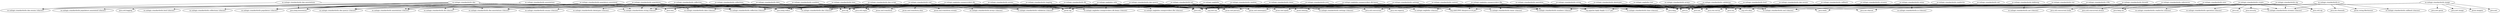 digraph "classes" {
    // Path: /home/rsearls/j1/Resteasy/eagledns/target/classes
   "se.unlogic.eagledns"                              -> "java.io";
   "se.unlogic.eagledns"                              -> "java.lang";
   "se.unlogic.eagledns"                              -> "java.lang.reflect";
   "se.unlogic.eagledns"                              -> "java.net";
   "se.unlogic.eagledns"                              -> "java.rmi";
   "se.unlogic.eagledns"                              -> "java.rmi.registry";
   "se.unlogic.eagledns"                              -> "java.rmi.server";
   "se.unlogic.eagledns"                              -> "java.sql";
   "se.unlogic.eagledns"                              -> "java.util";
   "se.unlogic.eagledns"                              -> "java.util.concurrent";
   "se.unlogic.eagledns"                              -> "org.apache.log4j (log4j-1.2.17.jar)";
   "se.unlogic.eagledns"                              -> "org.xbill.DNS (dnsjava-2.0.8.jar)";
   "se.unlogic.eagledns"                              -> "se.unlogic.standardutils.reflection (classes)";
   "se.unlogic.eagledns"                              -> "se.unlogic.standardutils.settings (classes)";
   "se.unlogic.eagledns"                              -> "se.unlogic.standardutils.string (classes)";
   "se.unlogic.eagledns"                              -> "se.unlogic.standardutils.time (classes)";
   "se.unlogic.eagledns"                              -> "se.unlogic.standardutils.timer (classes)";
   "se.unlogic.eagledns.test"                         -> "java.io";
   "se.unlogic.eagledns.test"                         -> "java.lang";
   "se.unlogic.eagledns.test"                         -> "org.xbill.DNS (dnsjava-2.0.8.jar)";
   "se.unlogic.eagledns.utils"                        -> "java.io";
   "se.unlogic.eagledns.utils"                        -> "java.lang";
   "se.unlogic.eagledns.utils"                        -> "java.util";
   "se.unlogic.eagledns.utils"                        -> "javax.sql";
   "se.unlogic.eagledns.utils"                        -> "org.xbill.DNS (dnsjava-2.0.8.jar)";
   "se.unlogic.eagledns.utils"                        -> "se.unlogic.eagledns.zoneproviders.db.beans (classes)";
   "se.unlogic.eagledns.utils"                        -> "se.unlogic.eagledns.zoneproviders.file (classes)";
   "se.unlogic.eagledns.utils"                        -> "se.unlogic.standardutils.dao (classes)";
   "se.unlogic.eagledns.zoneproviders.db"             -> "java.io";
   "se.unlogic.eagledns.zoneproviders.db"             -> "java.lang";
   "se.unlogic.eagledns.zoneproviders.db"             -> "java.lang.reflect";
   "se.unlogic.eagledns.zoneproviders.db"             -> "java.sql";
   "se.unlogic.eagledns.zoneproviders.db"             -> "java.util";
   "se.unlogic.eagledns.zoneproviders.db"             -> "javax.sql";
   "se.unlogic.eagledns.zoneproviders.db"             -> "org.apache.log4j (log4j-1.2.17.jar)";
   "se.unlogic.eagledns.zoneproviders.db"             -> "org.xbill.DNS (dnsjava-2.0.8.jar)";
   "se.unlogic.eagledns.zoneproviders.db"             -> "se.unlogic.eagledns (classes)";
   "se.unlogic.eagledns.zoneproviders.db"             -> "se.unlogic.eagledns.zoneproviders.db.beans (classes)";
   "se.unlogic.eagledns.zoneproviders.db"             -> "se.unlogic.standardutils.dao (classes)";
   "se.unlogic.eagledns.zoneproviders.db"             -> "se.unlogic.standardutils.reflection (classes)";
   "se.unlogic.eagledns.zoneproviders.db.beans"       -> "java.io";
   "se.unlogic.eagledns.zoneproviders.db.beans"       -> "java.lang";
   "se.unlogic.eagledns.zoneproviders.db.beans"       -> "java.sql";
   "se.unlogic.eagledns.zoneproviders.db.beans"       -> "java.util";
   "se.unlogic.eagledns.zoneproviders.db.beans"       -> "org.w3c.dom";
   "se.unlogic.eagledns.zoneproviders.db.beans"       -> "org.xbill.DNS (dnsjava-2.0.8.jar)";
   "se.unlogic.eagledns.zoneproviders.db.beans"       -> "se.unlogic.eagledns (classes)";
   "se.unlogic.eagledns.zoneproviders.db.beans"       -> "se.unlogic.standardutils.dao.annotations (classes)";
   "se.unlogic.eagledns.zoneproviders.db.beans"       -> "se.unlogic.standardutils.xml (classes)";
   "se.unlogic.eagledns.zoneproviders.file"           -> "java.io";
   "se.unlogic.eagledns.zoneproviders.file"           -> "java.lang";
   "se.unlogic.eagledns.zoneproviders.file"           -> "java.net";
   "se.unlogic.eagledns.zoneproviders.file"           -> "java.util";
   "se.unlogic.eagledns.zoneproviders.file"           -> "org.apache.log4j (log4j-1.2.17.jar)";
   "se.unlogic.eagledns.zoneproviders.file"           -> "org.xbill.DNS (dnsjava-2.0.8.jar)";
   "se.unlogic.eagledns.zoneproviders.file"           -> "se.unlogic.eagledns (classes)";
   "se.unlogic.eagledns.zoneproviders.file"           -> "se.unlogic.standardutils.numbers (classes)";
   "se.unlogic.eagledns.zoneproviders.file"           -> "se.unlogic.standardutils.timer (classes)";
   "se.unlogic.standardutils.annotations"             -> "java.lang";
   "se.unlogic.standardutils.annotations"             -> "java.lang.annotation";
   "se.unlogic.standardutils.annotations"             -> "java.lang.reflect";
   "se.unlogic.standardutils.annotations"             -> "se.unlogic.standardutils.populators (classes)";
   "se.unlogic.standardutils.arrays"                  -> "java.lang";
   "se.unlogic.standardutils.bool"                    -> "java.lang";
   "se.unlogic.standardutils.callback"                -> "java.io";
   "se.unlogic.standardutils.callback"                -> "java.lang";
   "se.unlogic.standardutils.collections"             -> "java.lang";
   "se.unlogic.standardutils.collections"             -> "java.lang.reflect";
   "se.unlogic.standardutils.collections"             -> "java.util";
   "se.unlogic.standardutils.collections"             -> "se.unlogic.standardutils.dao.enums (classes)";
   "se.unlogic.standardutils.context"                 -> "java.lang";
   "se.unlogic.standardutils.context"                 -> "javax.naming";
   "se.unlogic.standardutils.crypto"                  -> "java.io";
   "se.unlogic.standardutils.crypto"                  -> "java.lang";
   "se.unlogic.standardutils.crypto"                  -> "java.lang.reflect";
   "se.unlogic.standardutils.crypto"                  -> "java.math";
   "se.unlogic.standardutils.crypto"                  -> "java.nio";
   "se.unlogic.standardutils.crypto"                  -> "java.nio.charset";
   "se.unlogic.standardutils.crypto"                  -> "java.security";
   "se.unlogic.standardutils.crypto"                  -> "java.util";
   "se.unlogic.standardutils.crypto"                  -> "java.util.zip";
   "se.unlogic.standardutils.crypto"                  -> "org.apache.log4j (log4j-1.2.17.jar)";
   "se.unlogic.standardutils.crypto"                  -> "se.unlogic.standardutils.operation (classes)";
   "se.unlogic.standardutils.crypto"                  -> "se.unlogic.standardutils.streams (classes)";
   "se.unlogic.standardutils.dao"                     -> "java.io";
   "se.unlogic.standardutils.dao"                     -> "java.lang";
   "se.unlogic.standardutils.dao"                     -> "java.lang.annotation";
   "se.unlogic.standardutils.dao"                     -> "java.lang.reflect";
   "se.unlogic.standardutils.dao"                     -> "java.sql";
   "se.unlogic.standardutils.dao"                     -> "java.util";
   "se.unlogic.standardutils.dao"                     -> "java.util.logging";
   "se.unlogic.standardutils.dao"                     -> "javax.sql";
   "se.unlogic.standardutils.dao"                     -> "se.unlogic.standardutils.annotations (classes)";
   "se.unlogic.standardutils.dao"                     -> "se.unlogic.standardutils.bool (classes)";
   "se.unlogic.standardutils.dao"                     -> "se.unlogic.standardutils.collections (classes)";
   "se.unlogic.standardutils.dao"                     -> "se.unlogic.standardutils.dao.annotations (classes)";
   "se.unlogic.standardutils.dao"                     -> "se.unlogic.standardutils.dao.enums (classes)";
   "se.unlogic.standardutils.dao"                     -> "se.unlogic.standardutils.dao.querys (classes)";
   "se.unlogic.standardutils.dao"                     -> "se.unlogic.standardutils.db (classes)";
   "se.unlogic.standardutils.dao"                     -> "se.unlogic.standardutils.numbers (classes)";
   "se.unlogic.standardutils.dao"                     -> "se.unlogic.standardutils.populators (classes)";
   "se.unlogic.standardutils.dao"                     -> "se.unlogic.standardutils.populators.annotated (classes)";
   "se.unlogic.standardutils.dao"                     -> "se.unlogic.standardutils.reflection (classes)";
   "se.unlogic.standardutils.dao"                     -> "se.unlogic.standardutils.string (classes)";
   "se.unlogic.standardutils.dao.annotations"         -> "java.lang";
   "se.unlogic.standardutils.dao.annotations"         -> "java.lang.annotation";
   "se.unlogic.standardutils.dao.annotations"         -> "se.unlogic.standardutils.dao.enums (classes)";
   "se.unlogic.standardutils.dao.enums"               -> "java.lang";
   "se.unlogic.standardutils.dao.querys"              -> "java.io";
   "se.unlogic.standardutils.dao.querys"              -> "java.lang";
   "se.unlogic.standardutils.dao.querys"              -> "java.math";
   "se.unlogic.standardutils.dao.querys"              -> "java.net";
   "se.unlogic.standardutils.dao.querys"              -> "java.sql";
   "se.unlogic.standardutils.dao.querys"              -> "java.util";
   "se.unlogic.standardutils.dao.querys"              -> "javax.sql";
   "se.unlogic.standardutils.dao.querys"              -> "se.unlogic.standardutils.dao (classes)";
   "se.unlogic.standardutils.dao.querys"              -> "se.unlogic.standardutils.db (classes)";
   "se.unlogic.standardutils.dao.script"              -> "java.io";
   "se.unlogic.standardutils.dao.script"              -> "java.lang";
   "se.unlogic.standardutils.dao.script"              -> "java.sql";
   "se.unlogic.standardutils.dao.script"              -> "java.util";
   "se.unlogic.standardutils.dao.script"              -> "java.util.regex";
   "se.unlogic.standardutils.dao.script"              -> "javax.sql";
   "se.unlogic.standardutils.dao.script"              -> "se.unlogic.standardutils.dao (classes)";
   "se.unlogic.standardutils.dao.script"              -> "se.unlogic.standardutils.dao.querys (classes)";
   "se.unlogic.standardutils.datatypes"               -> "java.io";
   "se.unlogic.standardutils.datatypes"               -> "java.lang";
   "se.unlogic.standardutils.datatypes"               -> "java.util";
   "se.unlogic.standardutils.date"                    -> "java.lang";
   "se.unlogic.standardutils.date"                    -> "java.sql";
   "se.unlogic.standardutils.date"                    -> "java.text";
   "se.unlogic.standardutils.date"                    -> "java.util";
   "se.unlogic.standardutils.date"                    -> "se.unlogic.standardutils.string (classes)";
   "se.unlogic.standardutils.db"                      -> "java.lang";
   "se.unlogic.standardutils.db"                      -> "java.sql";
   "se.unlogic.standardutils.db"                      -> "java.util";
   "se.unlogic.standardutils.db"                      -> "javax.naming";
   "se.unlogic.standardutils.db"                      -> "javax.sql";
   "se.unlogic.standardutils.enums"                   -> "java.lang";
   "se.unlogic.standardutils.enums"                   -> "java.lang.reflect";
   "se.unlogic.standardutils.enums"                   -> "java.util";
   "se.unlogic.standardutils.exec"                    -> "java.io";
   "se.unlogic.standardutils.exec"                    -> "java.lang";
   "se.unlogic.standardutils.exec"                    -> "se.unlogic.standardutils.readwrite (classes)";
   "se.unlogic.standardutils.hddtemp"                 -> "java.io";
   "se.unlogic.standardutils.hddtemp"                 -> "java.lang";
   "se.unlogic.standardutils.hddtemp"                 -> "java.net";
   "se.unlogic.standardutils.hddtemp"                 -> "java.util";
   "se.unlogic.standardutils.hddtemp"                 -> "org.w3c.dom";
   "se.unlogic.standardutils.hddtemp"                 -> "se.unlogic.standardutils.net (classes)";
   "se.unlogic.standardutils.hddtemp"                 -> "se.unlogic.standardutils.numbers (classes)";
   "se.unlogic.standardutils.hddtemp"                 -> "se.unlogic.standardutils.xml (classes)";
   "se.unlogic.standardutils.i18n"                    -> "java.lang";
   "se.unlogic.standardutils.i18n"                    -> "org.w3c.dom";
   "se.unlogic.standardutils.image"                   -> "java.awt";
   "se.unlogic.standardutils.image"                   -> "java.awt.geom";
   "se.unlogic.standardutils.image"                   -> "java.awt.image";
   "se.unlogic.standardutils.image"                   -> "java.io";
   "se.unlogic.standardutils.image"                   -> "java.lang";
   "se.unlogic.standardutils.image"                   -> "java.net";
   "se.unlogic.standardutils.image"                   -> "javax.imageio";
   "se.unlogic.standardutils.io"                      -> "java.io";
   "se.unlogic.standardutils.io"                      -> "java.lang";
   "se.unlogic.standardutils.io"                      -> "java.nio.channels";
   "se.unlogic.standardutils.io"                      -> "javax.swing.filechooser";
   "se.unlogic.standardutils.io"                      -> "se.unlogic.standardutils.callback (classes)";
   "se.unlogic.standardutils.io"                      -> "se.unlogic.standardutils.streams (classes)";
   "se.unlogic.standardutils.json"                    -> "java.io";
   "se.unlogic.standardutils.json"                    -> "java.lang";
   "se.unlogic.standardutils.json"                    -> "java.util";
   "se.unlogic.standardutils.json"                    -> "se.unlogic.standardutils.numbers (classes)";
   "se.unlogic.standardutils.json"                    -> "se.unlogic.standardutils.validation (classes)";
   "se.unlogic.standardutils.logging"                 -> "java.lang";
   "se.unlogic.standardutils.logging"                 -> "java.lang.reflect";
   "se.unlogic.standardutils.mime"                    -> "java.io";
   "se.unlogic.standardutils.mime"                    -> "java.lang";
   "se.unlogic.standardutils.mime"                    -> "java.util";
   "se.unlogic.standardutils.mime"                    -> "se.unlogic.standardutils.io (classes)";
   "se.unlogic.standardutils.net"                     -> "java.io";
   "se.unlogic.standardutils.net"                     -> "java.lang";
   "se.unlogic.standardutils.net"                     -> "java.net";
   "se.unlogic.standardutils.numbers"                 -> "java.lang";
   "se.unlogic.standardutils.numbers"                 -> "java.lang.reflect";
   "se.unlogic.standardutils.numbers"                 -> "java.text";
   "se.unlogic.standardutils.numbers"                 -> "java.util";
   "se.unlogic.standardutils.numbers"                 -> "java.util.regex";
   "se.unlogic.standardutils.operation"               -> "java.lang";
   "se.unlogic.standardutils.operation"               -> "se.unlogic.standardutils.time (classes)";
   "se.unlogic.standardutils.populators"              -> "java.lang";
   "se.unlogic.standardutils.populators"              -> "java.lang.reflect";
   "se.unlogic.standardutils.populators"              -> "java.sql";
   "se.unlogic.standardutils.populators"              -> "java.text";
   "se.unlogic.standardutils.populators"              -> "java.util";
   "se.unlogic.standardutils.populators"              -> "se.unlogic.standardutils.dao (classes)";
   "se.unlogic.standardutils.populators"              -> "se.unlogic.standardutils.dao.querys (classes)";
   "se.unlogic.standardutils.populators"              -> "se.unlogic.standardutils.datatypes (classes)";
   "se.unlogic.standardutils.populators"              -> "se.unlogic.standardutils.date (classes)";
   "se.unlogic.standardutils.populators"              -> "se.unlogic.standardutils.enums (classes)";
   "se.unlogic.standardutils.populators"              -> "se.unlogic.standardutils.numbers (classes)";
   "se.unlogic.standardutils.populators"              -> "se.unlogic.standardutils.reflection (classes)";
   "se.unlogic.standardutils.populators"              -> "se.unlogic.standardutils.string (classes)";
   "se.unlogic.standardutils.populators"              -> "se.unlogic.standardutils.validation (classes)";
   "se.unlogic.standardutils.populators.annotated"    -> "java.lang";
   "se.unlogic.standardutils.populators.annotated"    -> "java.lang.annotation";
   "se.unlogic.standardutils.populators.annotated"    -> "java.lang.reflect";
   "se.unlogic.standardutils.populators.annotated"    -> "java.sql";
   "se.unlogic.standardutils.populators.annotated"    -> "java.util";
   "se.unlogic.standardutils.populators.annotated"    -> "se.unlogic.standardutils.annotations (classes)";
   "se.unlogic.standardutils.populators.annotated"    -> "se.unlogic.standardutils.dao (classes)";
   "se.unlogic.standardutils.populators.annotated"    -> "se.unlogic.standardutils.dao.annotations (classes)";
   "se.unlogic.standardutils.populators.annotated"    -> "se.unlogic.standardutils.populators (classes)";
   "se.unlogic.standardutils.populators.annotated"    -> "se.unlogic.standardutils.reflection (classes)";
   "se.unlogic.standardutils.populators.annotated"    -> "se.unlogic.standardutils.string (classes)";
   "se.unlogic.standardutils.random"                  -> "java.lang";
   "se.unlogic.standardutils.random"                  -> "java.util";
   "se.unlogic.standardutils.readwrite"               -> "java.io";
   "se.unlogic.standardutils.readwrite"               -> "java.lang";
   "se.unlogic.standardutils.references"              -> "java.lang";
   "se.unlogic.standardutils.references"              -> "java.lang.ref";
   "se.unlogic.standardutils.reflection"              -> "java.lang";
   "se.unlogic.standardutils.reflection"              -> "java.lang.reflect";
   "se.unlogic.standardutils.reflection"              -> "java.util";
   "se.unlogic.standardutils.reflection"              -> "se.unlogic.standardutils.populators (classes)";
   "se.unlogic.standardutils.reflection"              -> "se.unlogic.standardutils.string (classes)";
   "se.unlogic.standardutils.rmi"                     -> "java.io";
   "se.unlogic.standardutils.rmi"                     -> "java.lang";
   "se.unlogic.standardutils.rmi"                     -> "java.net";
   "se.unlogic.standardutils.rmi"                     -> "java.rmi";
   "se.unlogic.standardutils.rmi"                     -> "java.rmi.server";
   "se.unlogic.standardutils.settings"                -> "java.io";
   "se.unlogic.standardutils.settings"                -> "java.lang";
   "se.unlogic.standardutils.settings"                -> "java.util";
   "se.unlogic.standardutils.settings"                -> "javax.xml.namespace";
   "se.unlogic.standardutils.settings"                -> "javax.xml.parsers";
   "se.unlogic.standardutils.settings"                -> "javax.xml.xpath";
   "se.unlogic.standardutils.settings"                -> "org.w3c.dom";
   "se.unlogic.standardutils.settings"                -> "org.xml.sax";
   "se.unlogic.standardutils.settings"                -> "se.unlogic.standardutils.numbers (classes)";
   "se.unlogic.standardutils.settings"                -> "se.unlogic.standardutils.xml (classes)";
   "se.unlogic.standardutils.streams"                 -> "java.io";
   "se.unlogic.standardutils.streams"                 -> "java.lang";
   "se.unlogic.standardutils.string"                  -> "java.io";
   "se.unlogic.standardutils.string"                  -> "java.lang";
   "se.unlogic.standardutils.string"                  -> "java.lang.annotation";
   "se.unlogic.standardutils.string"                  -> "java.lang.reflect";
   "se.unlogic.standardutils.string"                  -> "java.net";
   "se.unlogic.standardutils.string"                  -> "java.nio.charset";
   "se.unlogic.standardutils.string"                  -> "java.util";
   "se.unlogic.standardutils.string"                  -> "se.unlogic.standardutils.reflection (classes)";
   "se.unlogic.standardutils.string"                  -> "se.unlogic.standardutils.streams (classes)";
   "se.unlogic.standardutils.threads"                 -> "java.lang";
   "se.unlogic.standardutils.threads"                 -> "java.lang.ref";
   "se.unlogic.standardutils.threads"                 -> "java.util";
   "se.unlogic.standardutils.threads"                 -> "java.util.concurrent";
   "se.unlogic.standardutils.threads"                 -> "java.util.concurrent.atomic";
   "se.unlogic.standardutils.threads"                 -> "java.util.concurrent.locks";
   "se.unlogic.standardutils.threads"                 -> "org.apache.log4j (log4j-1.2.17.jar)";
   "se.unlogic.standardutils.threads"                 -> "org.w3c.dom";
   "se.unlogic.standardutils.threads"                 -> "se.unlogic.standardutils.xml (classes)";
   "se.unlogic.standardutils.time"                    -> "java.lang";
   "se.unlogic.standardutils.time"                    -> "java.sql";
   "se.unlogic.standardutils.time"                    -> "java.text";
   "se.unlogic.standardutils.time"                    -> "java.util";
   "se.unlogic.standardutils.timer"                   -> "java.lang";
   "se.unlogic.standardutils.timer"                   -> "java.util";
   "se.unlogic.standardutils.validation"              -> "java.lang";
   "se.unlogic.standardutils.validation"              -> "java.util";
   "se.unlogic.standardutils.validation"              -> "org.w3c.dom";
   "se.unlogic.standardutils.validation"              -> "se.unlogic.standardutils.numbers (classes)";
   "se.unlogic.standardutils.validation"              -> "se.unlogic.standardutils.xml (classes)";
   "se.unlogic.standardutils.xml"                     -> "java.io";
   "se.unlogic.standardutils.xml"                     -> "java.lang";
   "se.unlogic.standardutils.xml"                     -> "java.lang.annotation";
   "se.unlogic.standardutils.xml"                     -> "java.lang.reflect";
   "se.unlogic.standardutils.xml"                     -> "java.net";
   "se.unlogic.standardutils.xml"                     -> "java.text";
   "se.unlogic.standardutils.xml"                     -> "java.util";
   "se.unlogic.standardutils.xml"                     -> "java.util.concurrent";
   "se.unlogic.standardutils.xml"                     -> "javax.xml.namespace";
   "se.unlogic.standardutils.xml"                     -> "javax.xml.parsers";
   "se.unlogic.standardutils.xml"                     -> "javax.xml.transform";
   "se.unlogic.standardutils.xml"                     -> "javax.xml.transform.dom";
   "se.unlogic.standardutils.xml"                     -> "javax.xml.transform.stream";
   "se.unlogic.standardutils.xml"                     -> "javax.xml.xpath";
   "se.unlogic.standardutils.xml"                     -> "org.apache.log4j (log4j-1.2.17.jar)";
   "se.unlogic.standardutils.xml"                     -> "org.w3c.dom";
   "se.unlogic.standardutils.xml"                     -> "org.xml.sax";
   "se.unlogic.standardutils.xml"                     -> "se.unlogic.standardutils.annotations (classes)";
   "se.unlogic.standardutils.xml"                     -> "se.unlogic.standardutils.arrays (classes)";
   "se.unlogic.standardutils.xml"                     -> "se.unlogic.standardutils.date (classes)";
   "se.unlogic.standardutils.xml"                     -> "se.unlogic.standardutils.reflection (classes)";
   "se.unlogic.standardutils.xml"                     -> "se.unlogic.standardutils.string (classes)";
   "se.unlogic.standardutils.xml"                     -> "se.unlogic.standardutils.validation (classes)";
   "se.unlogic.standardutils.xsl"                     -> "java.io";
   "se.unlogic.standardutils.xsl"                     -> "java.lang";
   "se.unlogic.standardutils.xsl"                     -> "java.util";
   "se.unlogic.standardutils.xsl"                     -> "java.util.regex";
   "se.unlogic.standardutils.xsl"                     -> "javax.xml.parsers";
   "se.unlogic.standardutils.xsl"                     -> "org.xml.sax";
   "se.unlogic.standardutils.xsl"                     -> "se.unlogic.standardutils.settings (classes)";
   "se.unlogic.standardutils.zip"                     -> "java.io";
   "se.unlogic.standardutils.zip"                     -> "java.lang";
   "se.unlogic.standardutils.zip"                     -> "java.util.zip";
   "se.unlogic.standardutils.zip"                     -> "se.unlogic.standardutils.streams (classes)";
}
